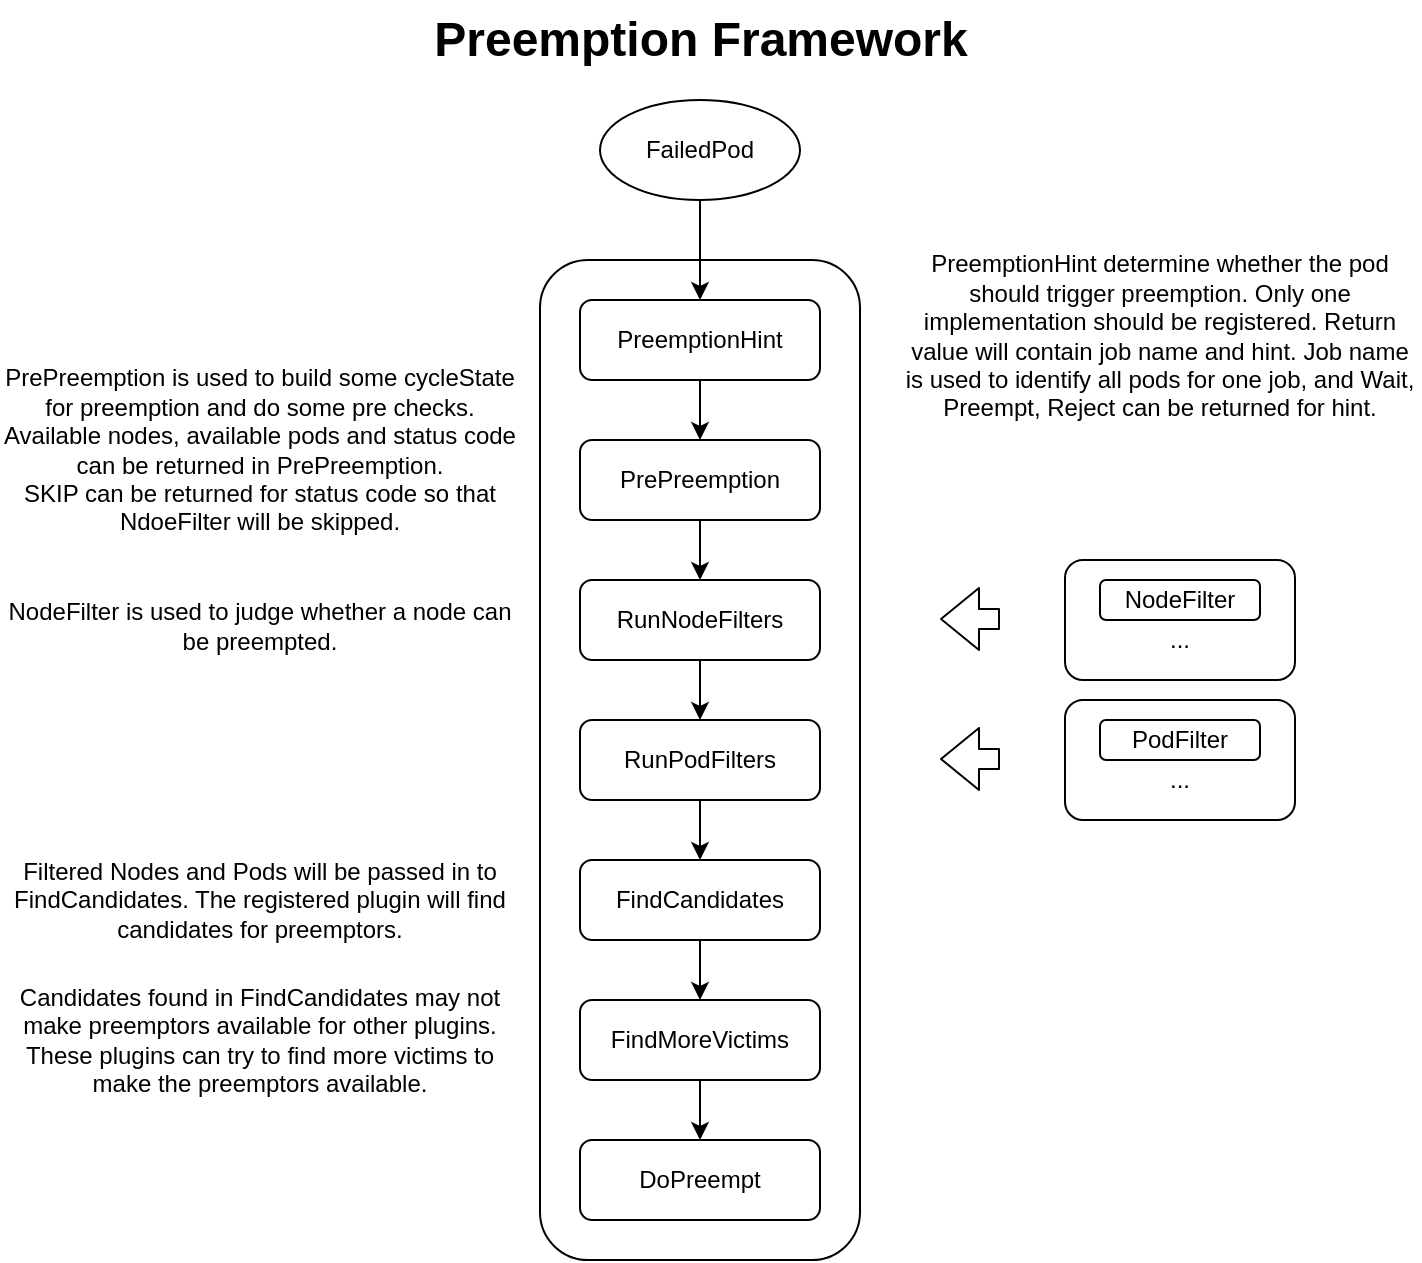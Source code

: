 <mxfile>
    <diagram id="EzbJ5ZK7k5TA-JlpaAFP" name="第 1 页">
        <mxGraphModel dx="1330" dy="899" grid="1" gridSize="10" guides="1" tooltips="1" connect="1" arrows="1" fold="1" page="1" pageScale="1" pageWidth="827" pageHeight="1169" math="0" shadow="0">
            <root>
                <mxCell id="0"/>
                <mxCell id="1" parent="0"/>
                <mxCell id="3" value="" style="rounded=1;whiteSpace=wrap;html=1;" parent="1" vertex="1">
                    <mxGeometry x="320" y="180" width="160" height="500" as="geometry"/>
                </mxCell>
                <mxCell id="2" value="PreemptionHint" style="rounded=1;whiteSpace=wrap;html=1;" parent="1" vertex="1">
                    <mxGeometry x="340" y="200" width="120" height="40" as="geometry"/>
                </mxCell>
                <mxCell id="6" value="" style="endArrow=classic;html=1;entryX=0.5;entryY=0;entryDx=0;entryDy=0;exitX=0.5;exitY=1;exitDx=0;exitDy=0;" parent="1" source="7" target="2" edge="1">
                    <mxGeometry width="50" height="50" relative="1" as="geometry">
                        <mxPoint x="400" y="150" as="sourcePoint"/>
                        <mxPoint x="430" y="100" as="targetPoint"/>
                    </mxGeometry>
                </mxCell>
                <mxCell id="7" value="FailedPod" style="ellipse;whiteSpace=wrap;html=1;" parent="1" vertex="1">
                    <mxGeometry x="350" y="100" width="100" height="50" as="geometry"/>
                </mxCell>
                <mxCell id="8" value="Preemption Framework" style="text;strokeColor=none;fillColor=none;html=1;fontSize=24;fontStyle=1;verticalAlign=middle;align=center;" parent="1" vertex="1">
                    <mxGeometry x="350" y="50" width="100" height="40" as="geometry"/>
                </mxCell>
                <mxCell id="11" value="PrePreemption" style="rounded=1;whiteSpace=wrap;html=1;" parent="1" vertex="1">
                    <mxGeometry x="340" y="270" width="120" height="40" as="geometry"/>
                </mxCell>
                <mxCell id="12" value="RunNodeFilters" style="rounded=1;whiteSpace=wrap;html=1;" parent="1" vertex="1">
                    <mxGeometry x="340" y="340" width="120" height="40" as="geometry"/>
                </mxCell>
                <mxCell id="15" value="" style="endArrow=classic;html=1;entryX=0.5;entryY=0;entryDx=0;entryDy=0;exitX=0.5;exitY=1;exitDx=0;exitDy=0;" parent="1" source="2" target="11" edge="1">
                    <mxGeometry width="50" height="50" relative="1" as="geometry">
                        <mxPoint x="230" y="370" as="sourcePoint"/>
                        <mxPoint x="280" y="320" as="targetPoint"/>
                    </mxGeometry>
                </mxCell>
                <mxCell id="17" value="" style="endArrow=classic;html=1;entryX=0.5;entryY=0;entryDx=0;entryDy=0;exitX=0.5;exitY=1;exitDx=0;exitDy=0;" parent="1" source="11" target="12" edge="1">
                    <mxGeometry width="50" height="50" relative="1" as="geometry">
                        <mxPoint x="210" y="440" as="sourcePoint"/>
                        <mxPoint x="260" y="390" as="targetPoint"/>
                    </mxGeometry>
                </mxCell>
                <mxCell id="18" value="" style="endArrow=classic;html=1;entryX=0.5;entryY=0;entryDx=0;entryDy=0;exitX=0.5;exitY=1;exitDx=0;exitDy=0;" parent="1" source="12" target="20" edge="1">
                    <mxGeometry width="50" height="50" relative="1" as="geometry">
                        <mxPoint x="240" y="510" as="sourcePoint"/>
                        <mxPoint x="400" y="410" as="targetPoint"/>
                    </mxGeometry>
                </mxCell>
                <mxCell id="20" value="RunPodFilters" style="rounded=1;whiteSpace=wrap;html=1;" parent="1" vertex="1">
                    <mxGeometry x="340" y="410" width="120" height="40" as="geometry"/>
                </mxCell>
                <mxCell id="25" value="" style="edgeStyle=none;html=1;" parent="1" source="22" target="24" edge="1">
                    <mxGeometry relative="1" as="geometry"/>
                </mxCell>
                <mxCell id="22" value="FindMoreVictims" style="rounded=1;whiteSpace=wrap;html=1;" parent="1" vertex="1">
                    <mxGeometry x="340" y="550" width="120" height="40" as="geometry"/>
                </mxCell>
                <mxCell id="24" value="DoPreempt" style="whiteSpace=wrap;html=1;rounded=1;" parent="1" vertex="1">
                    <mxGeometry x="340" y="620" width="120" height="40" as="geometry"/>
                </mxCell>
                <mxCell id="26" value="PreemptionHint determine whether the pod should trigger preemption. Only one implementation should be registered. Return value will contain job name and hint. Job name is used to identify all pods for one job, and Wait, Preempt, Reject can be returned for hint." style="text;html=1;strokeColor=none;fillColor=none;align=center;verticalAlign=middle;whiteSpace=wrap;rounded=0;" vertex="1" parent="1">
                    <mxGeometry x="500" y="170" width="260" height="95" as="geometry"/>
                </mxCell>
                <mxCell id="27" value="PrePreemption is used to build some cycleState for preemption and do some pre checks. Available nodes, available pods and status code can be returned in PrePreemption.&lt;br&gt;SKIP can be returned for status code so that NdoeFilter will be skipped." style="text;html=1;strokeColor=none;fillColor=none;align=center;verticalAlign=middle;whiteSpace=wrap;rounded=0;" vertex="1" parent="1">
                    <mxGeometry x="50" y="210" width="260" height="130" as="geometry"/>
                </mxCell>
                <mxCell id="28" value="NodeFilter is used to judge whether a node can be preempted." style="text;html=1;strokeColor=none;fillColor=none;align=center;verticalAlign=middle;whiteSpace=wrap;rounded=0;" vertex="1" parent="1">
                    <mxGeometry x="50" y="335" width="260" height="55" as="geometry"/>
                </mxCell>
                <mxCell id="35" value="" style="rounded=1;whiteSpace=wrap;html=1;" vertex="1" parent="1">
                    <mxGeometry x="582.5" y="330" width="115" height="60" as="geometry"/>
                </mxCell>
                <mxCell id="36" value="NodeFilter" style="rounded=1;whiteSpace=wrap;html=1;" vertex="1" parent="1">
                    <mxGeometry x="600" y="340" width="80" height="20" as="geometry"/>
                </mxCell>
                <mxCell id="38" value="..." style="text;html=1;strokeColor=none;fillColor=none;align=center;verticalAlign=middle;whiteSpace=wrap;rounded=0;" vertex="1" parent="1">
                    <mxGeometry x="620" y="360" width="40" height="20" as="geometry"/>
                </mxCell>
                <mxCell id="40" value="" style="shape=flexArrow;endArrow=classic;html=1;" edge="1" parent="1">
                    <mxGeometry width="50" height="50" relative="1" as="geometry">
                        <mxPoint x="550" y="359.5" as="sourcePoint"/>
                        <mxPoint x="520" y="359.5" as="targetPoint"/>
                    </mxGeometry>
                </mxCell>
                <mxCell id="45" value="" style="rounded=1;whiteSpace=wrap;html=1;" vertex="1" parent="1">
                    <mxGeometry x="582.5" y="400" width="115" height="60" as="geometry"/>
                </mxCell>
                <mxCell id="46" value="PodFilter" style="rounded=1;whiteSpace=wrap;html=1;" vertex="1" parent="1">
                    <mxGeometry x="600" y="410" width="80" height="20" as="geometry"/>
                </mxCell>
                <mxCell id="47" value="..." style="text;html=1;strokeColor=none;fillColor=none;align=center;verticalAlign=middle;whiteSpace=wrap;rounded=0;" vertex="1" parent="1">
                    <mxGeometry x="620" y="430" width="40" height="20" as="geometry"/>
                </mxCell>
                <mxCell id="48" value="" style="shape=flexArrow;endArrow=classic;html=1;" edge="1" parent="1">
                    <mxGeometry width="50" height="50" relative="1" as="geometry">
                        <mxPoint x="550" y="429.5" as="sourcePoint"/>
                        <mxPoint x="520" y="429.5" as="targetPoint"/>
                    </mxGeometry>
                </mxCell>
                <mxCell id="49" value="FindCandidates" style="rounded=1;whiteSpace=wrap;html=1;" vertex="1" parent="1">
                    <mxGeometry x="340" y="480" width="120" height="40" as="geometry"/>
                </mxCell>
                <mxCell id="50" value="" style="endArrow=classic;html=1;entryX=0.5;entryY=0;entryDx=0;entryDy=0;exitX=0.5;exitY=1;exitDx=0;exitDy=0;" edge="1" parent="1" source="20" target="49">
                    <mxGeometry width="50" height="50" relative="1" as="geometry">
                        <mxPoint x="200" y="510" as="sourcePoint"/>
                        <mxPoint x="250" y="460" as="targetPoint"/>
                    </mxGeometry>
                </mxCell>
                <mxCell id="51" value="" style="endArrow=classic;html=1;entryX=0.5;entryY=0;entryDx=0;entryDy=0;exitX=0.5;exitY=1;exitDx=0;exitDy=0;" edge="1" parent="1" source="49" target="22">
                    <mxGeometry width="50" height="50" relative="1" as="geometry">
                        <mxPoint x="240" y="600" as="sourcePoint"/>
                        <mxPoint x="290" y="550" as="targetPoint"/>
                    </mxGeometry>
                </mxCell>
                <mxCell id="52" value="Filtered Nodes and Pods will be passed in to FindCandidates. The registered plugin will find candidates for preemptors." style="text;html=1;strokeColor=none;fillColor=none;align=center;verticalAlign=middle;whiteSpace=wrap;rounded=0;" vertex="1" parent="1">
                    <mxGeometry x="50" y="472.5" width="260" height="55" as="geometry"/>
                </mxCell>
                <mxCell id="53" value="Candidates found in FindCandidates may not make preemptors available for other plugins. These plugins can try to find more victims to make the preemptors available." style="text;html=1;strokeColor=none;fillColor=none;align=center;verticalAlign=middle;whiteSpace=wrap;rounded=0;" vertex="1" parent="1">
                    <mxGeometry x="50" y="542.5" width="260" height="55" as="geometry"/>
                </mxCell>
            </root>
        </mxGraphModel>
    </diagram>
</mxfile>